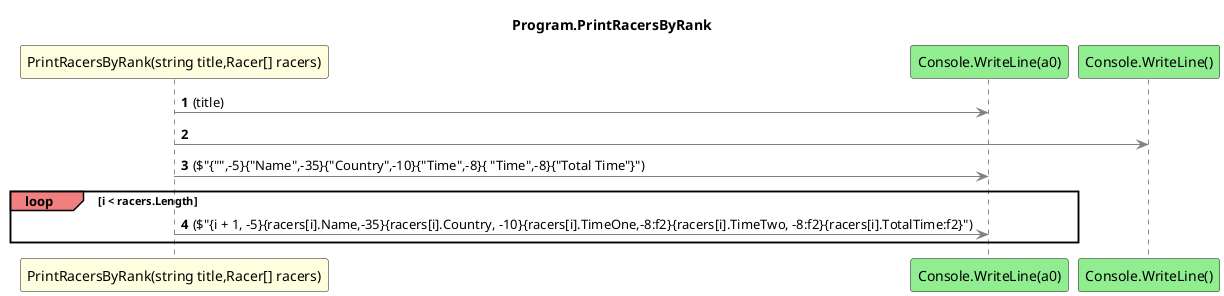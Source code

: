 @startuml Program.PrintRacersByRank
title Program.PrintRacersByRank
participant "PrintRacersByRank(string title,Racer[] racers)" as PrintRacersByRank_p0_p1 #LightYellow
participant "Console.WriteLine(a0)" as Console_WriteLine_a0 #LightGreen
participant "Console.WriteLine()" as Console_WriteLine #LightGreen
autonumber
PrintRacersByRank_p0_p1 -[#grey]> Console_WriteLine_a0 : (title)
PrintRacersByRank_p0_p1 -[#grey]> Console_WriteLine
PrintRacersByRank_p0_p1 -[#grey]> Console_WriteLine_a0 : ($"{"",-5}{"Name",-35}{"Country",-10}{"Time",-8}{ "Time",-8}{"Total Time"}")
loop#LightCoral i < racers.Length
    PrintRacersByRank_p0_p1 -[#grey]> Console_WriteLine_a0 : ($"{i + 1, -5}{racers[i].Name,-35}{racers[i].Country, -10}{racers[i].TimeOne,-8:f2}{racers[i].TimeTwo, -8:f2}{racers[i].TotalTime:f2}")
end
@enduml
